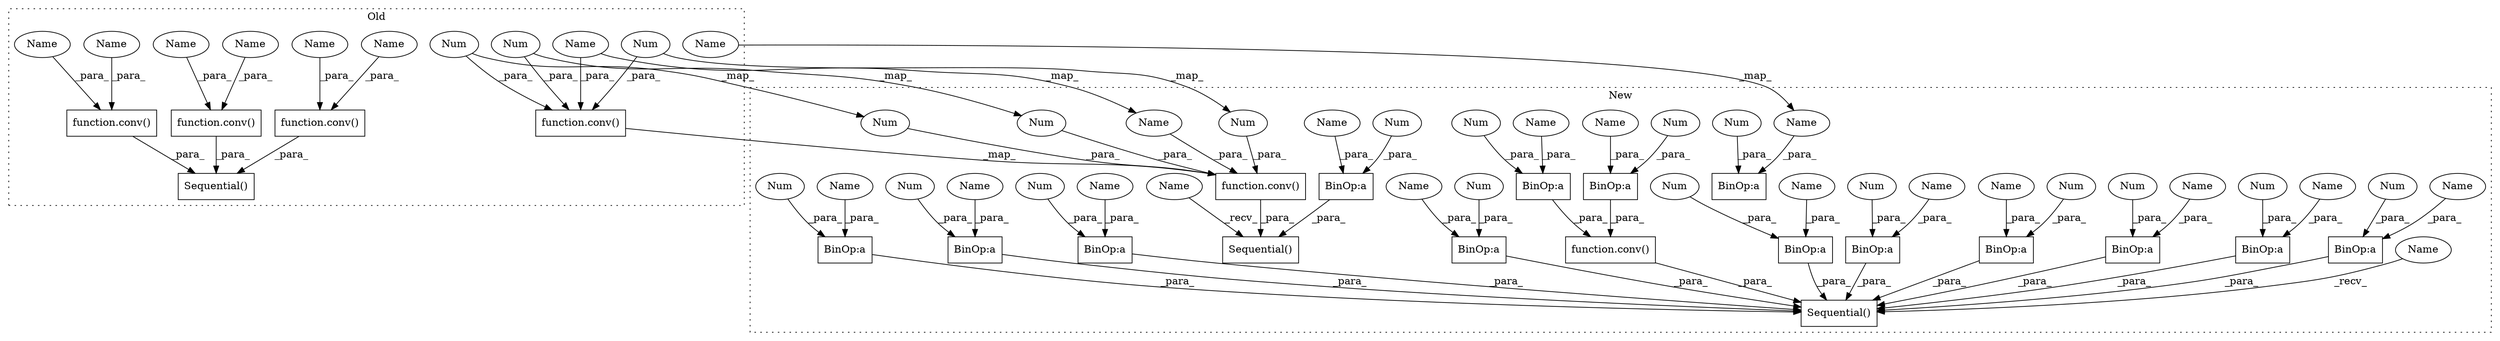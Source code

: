 digraph G {
subgraph cluster0 {
1 [label="function.conv()" a="75" s="1043,1052" l="5,1" shape="box"];
3 [label="function.conv()" a="75" s="1091,1100" l="5,1" shape="box"];
4 [label="Sequential()" a="75" s="968,1173" l="27,11" shape="box"];
21 [label="function.conv()" a="75" s="915,941" l="5,1" shape="box"];
22 [label="Num" a="76" s="934" l="1" shape="ellipse"];
24 [label="Num" a="76" s="940" l="1" shape="ellipse"];
26 [label="Num" a="76" s="937" l="1" shape="ellipse"];
43 [label="function.conv()" a="75" s="1019,1028" l="5,1" shape="box"];
61 [label="Name" a="87" s="1096" l="1" shape="ellipse"];
62 [label="Name" a="87" s="1051" l="1" shape="ellipse"];
63 [label="Name" a="87" s="1027" l="1" shape="ellipse"];
64 [label="Name" a="87" s="1024" l="1" shape="ellipse"];
65 [label="Name" a="87" s="1048" l="1" shape="ellipse"];
66 [label="Name" a="87" s="1099" l="1" shape="ellipse"];
67 [label="Name" a="87" s="931" l="1" shape="ellipse"];
68 [label="Name" a="87" s="1224" l="1" shape="ellipse"];
label = "Old";
style="dotted";
}
subgraph cluster1 {
2 [label="Sequential()" a="75" s="1045,1226" l="27,11" shape="box"];
5 [label="BinOp:a" a="82" s="1111" l="1" shape="box"];
6 [label="BinOp:a" a="82" s="1139" l="1" shape="box"];
7 [label="BinOp:a" a="82" s="1190" l="1" shape="box"];
8 [label="BinOp:a" a="82" s="1162" l="1" shape="box"];
9 [label="BinOp:a" a="82" s="1078" l="1" shape="box"];
10 [label="BinOp:a" a="82" s="1195" l="1" shape="box"];
11 [label="BinOp:a" a="82" s="1218" l="1" shape="box"];
12 [label="BinOp:a" a="82" s="1083" l="1" shape="box"];
13 [label="BinOp:a" a="82" s="1106" l="1" shape="box"];
14 [label="BinOp:a" a="82" s="1167" l="1" shape="box"];
15 [label="BinOp:a" a="82" s="1223" l="1" shape="box"];
16 [label="BinOp:a" a="82" s="1134" l="1" shape="box"];
17 [label="BinOp:a" a="82" s="992" l="1" shape="box"];
18 [label="Sequential()" a="75" s="915,1004" l="27,15" shape="box"];
19 [label="BinOp:a" a="82" s="1287" l="1" shape="box"];
20 [label="function.conv()" a="75" s="942,968" l="5,1" shape="box"];
23 [label="Num" a="76" s="961" l="1" shape="ellipse"];
25 [label="Num" a="76" s="964" l="1" shape="ellipse"];
27 [label="Num" a="76" s="967" l="1" shape="ellipse"];
28 [label="Num" a="76" s="1082" l="1" shape="ellipse"];
29 [label="Num" a="76" s="1217" l="1" shape="ellipse"];
30 [label="Num" a="76" s="1286" l="1" shape="ellipse"];
31 [label="Num" a="76" s="1189" l="1" shape="ellipse"];
32 [label="Num" a="76" s="1105" l="1" shape="ellipse"];
33 [label="Num" a="76" s="1133" l="1" shape="ellipse"];
34 [label="Num" a="76" s="1222" l="1" shape="ellipse"];
35 [label="Num" a="76" s="1077" l="1" shape="ellipse"];
36 [label="Num" a="76" s="1194" l="1" shape="ellipse"];
37 [label="Num" a="76" s="1166" l="1" shape="ellipse"];
38 [label="Num" a="76" s="1161" l="1" shape="ellipse"];
39 [label="Num" a="76" s="1138" l="1" shape="ellipse"];
40 [label="Num" a="76" s="991" l="1" shape="ellipse"];
41 [label="Num" a="76" s="1110" l="1" shape="ellipse"];
42 [label="function.conv()" a="75" s="1072,1085" l="5,1" shape="box"];
44 [label="Name" a="87" s="1045" l="2" shape="ellipse"];
45 [label="Name" a="87" s="915" l="2" shape="ellipse"];
46 [label="Name" a="87" s="993" l="1" shape="ellipse"];
47 [label="Name" a="87" s="1084" l="1" shape="ellipse"];
48 [label="Name" a="87" s="1224" l="1" shape="ellipse"];
49 [label="Name" a="87" s="958" l="1" shape="ellipse"];
50 [label="Name" a="87" s="1079" l="1" shape="ellipse"];
51 [label="Name" a="87" s="1196" l="1" shape="ellipse"];
52 [label="Name" a="87" s="1168" l="1" shape="ellipse"];
53 [label="Name" a="87" s="1107" l="1" shape="ellipse"];
54 [label="Name" a="87" s="1288" l="1" shape="ellipse"];
55 [label="Name" a="87" s="1140" l="1" shape="ellipse"];
56 [label="Name" a="87" s="1135" l="1" shape="ellipse"];
57 [label="Name" a="87" s="1163" l="1" shape="ellipse"];
58 [label="Name" a="87" s="1219" l="1" shape="ellipse"];
59 [label="Name" a="87" s="1112" l="1" shape="ellipse"];
60 [label="Name" a="87" s="1191" l="1" shape="ellipse"];
label = "New";
style="dotted";
}
1 -> 4 [label="_para_"];
3 -> 4 [label="_para_"];
5 -> 2 [label="_para_"];
6 -> 2 [label="_para_"];
7 -> 2 [label="_para_"];
8 -> 2 [label="_para_"];
9 -> 42 [label="_para_"];
10 -> 2 [label="_para_"];
11 -> 2 [label="_para_"];
12 -> 42 [label="_para_"];
13 -> 2 [label="_para_"];
14 -> 2 [label="_para_"];
15 -> 2 [label="_para_"];
16 -> 2 [label="_para_"];
17 -> 18 [label="_para_"];
20 -> 18 [label="_para_"];
21 -> 20 [label="_map_"];
22 -> 23 [label="_map_"];
22 -> 21 [label="_para_"];
23 -> 20 [label="_para_"];
24 -> 21 [label="_para_"];
24 -> 25 [label="_map_"];
25 -> 20 [label="_para_"];
26 -> 27 [label="_map_"];
26 -> 21 [label="_para_"];
27 -> 20 [label="_para_"];
28 -> 12 [label="_para_"];
29 -> 11 [label="_para_"];
30 -> 19 [label="_para_"];
31 -> 7 [label="_para_"];
32 -> 13 [label="_para_"];
33 -> 16 [label="_para_"];
34 -> 15 [label="_para_"];
35 -> 9 [label="_para_"];
36 -> 10 [label="_para_"];
37 -> 14 [label="_para_"];
38 -> 8 [label="_para_"];
39 -> 6 [label="_para_"];
40 -> 17 [label="_para_"];
41 -> 5 [label="_para_"];
42 -> 2 [label="_para_"];
43 -> 4 [label="_para_"];
44 -> 2 [label="_recv_"];
45 -> 18 [label="_recv_"];
46 -> 17 [label="_para_"];
47 -> 12 [label="_para_"];
48 -> 15 [label="_para_"];
49 -> 20 [label="_para_"];
50 -> 9 [label="_para_"];
51 -> 10 [label="_para_"];
52 -> 14 [label="_para_"];
53 -> 13 [label="_para_"];
54 -> 19 [label="_para_"];
55 -> 6 [label="_para_"];
56 -> 16 [label="_para_"];
57 -> 8 [label="_para_"];
58 -> 11 [label="_para_"];
59 -> 5 [label="_para_"];
60 -> 7 [label="_para_"];
61 -> 3 [label="_para_"];
62 -> 1 [label="_para_"];
63 -> 43 [label="_para_"];
64 -> 43 [label="_para_"];
65 -> 1 [label="_para_"];
66 -> 3 [label="_para_"];
67 -> 21 [label="_para_"];
67 -> 49 [label="_map_"];
68 -> 54 [label="_map_"];
}